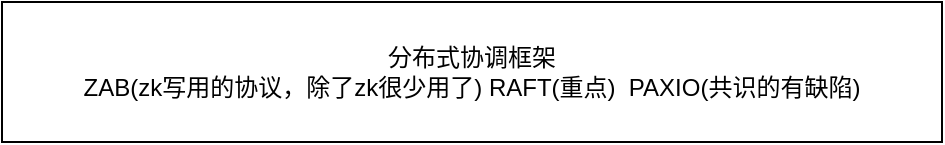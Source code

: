 <mxfile version="22.1.21" type="github">
  <diagram name="第 1 页" id="TzDZJ18uVH2BrXoznrYu">
    <mxGraphModel dx="1434" dy="758" grid="1" gridSize="10" guides="1" tooltips="1" connect="1" arrows="1" fold="1" page="1" pageScale="1" pageWidth="827" pageHeight="1169" math="0" shadow="0">
      <root>
        <mxCell id="0" />
        <mxCell id="1" parent="0" />
        <mxCell id="oE_ixGBvfXvZEjppzsO--1" value="分布式协调框架&lt;br&gt;ZAB(zk写用的协议，除了zk很少用了) RAFT(重点)&amp;nbsp; PAXIO(共识的有缺陷)" style="rounded=0;whiteSpace=wrap;html=1;" vertex="1" parent="1">
          <mxGeometry x="350" y="360" width="470" height="70" as="geometry" />
        </mxCell>
      </root>
    </mxGraphModel>
  </diagram>
</mxfile>
